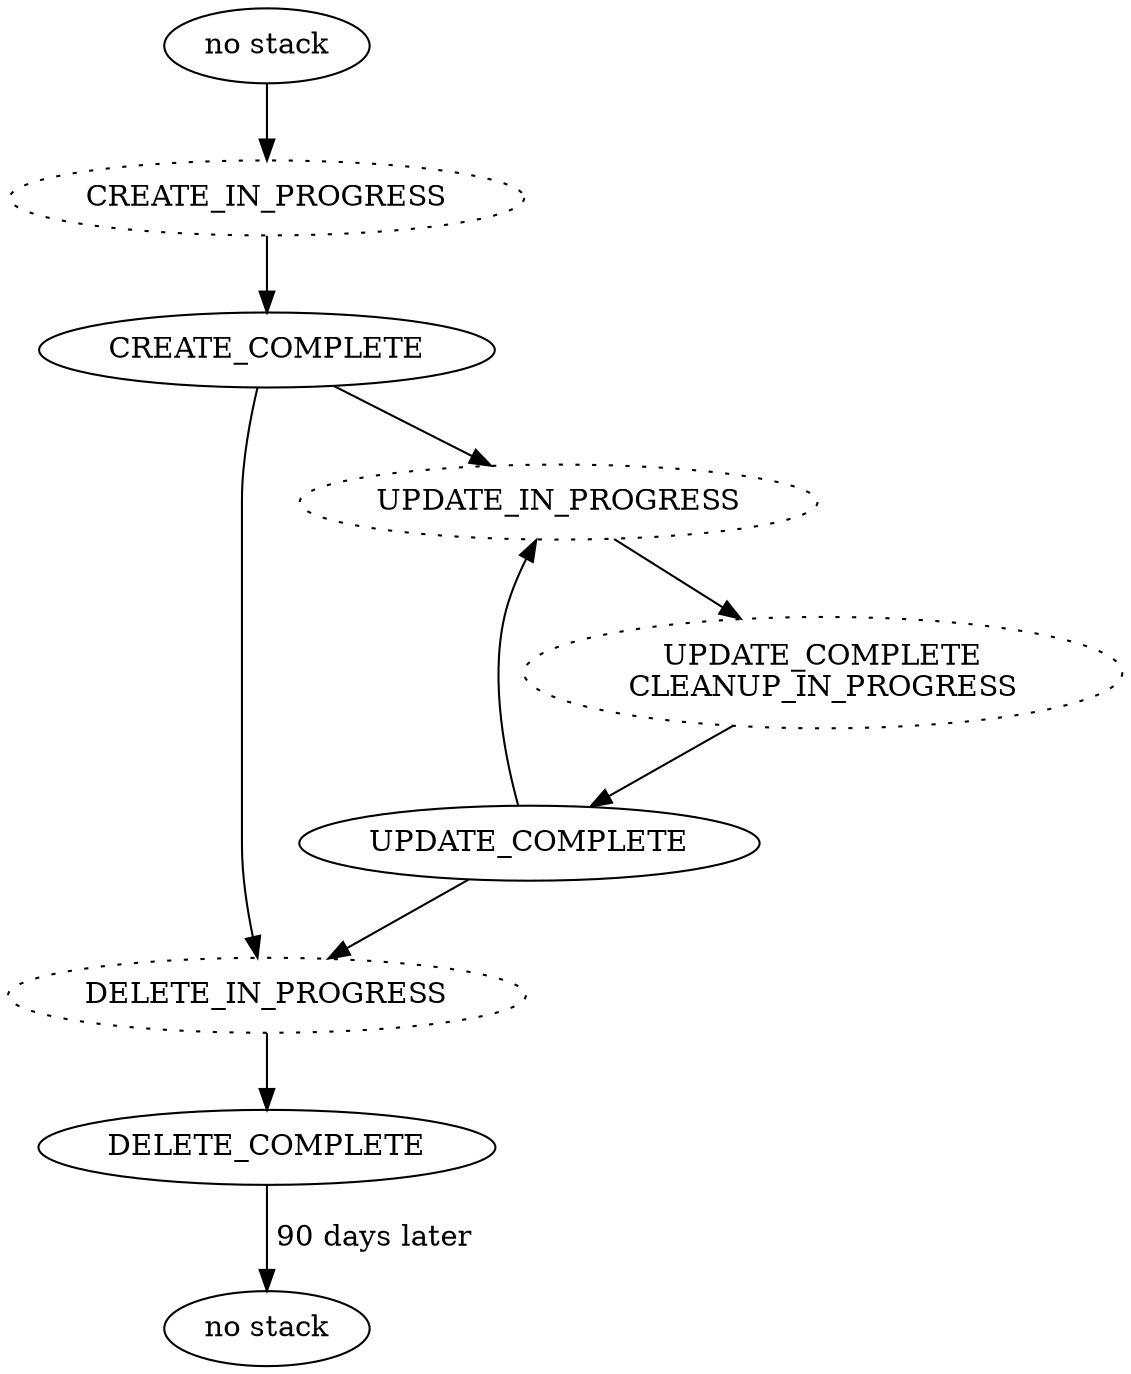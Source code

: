 digraph happy {

  before_existence [ label="no stack" ]
  after_existence [ label="no stack" ]

  CREATE_COMPLETE
  CREATE_IN_PROGRESS [ style=dotted ]
  DELETE_COMPLETE
  DELETE_IN_PROGRESS [ style=dotted ]
  UPDATE_COMPLETE
  UPDATE_COMPLETE_CLEANUP_IN_PROGRESS [ style=dotted label="UPDATE_COMPLETE\nCLEANUP_IN_PROGRESS" ]
  UPDATE_IN_PROGRESS [ style=dotted ]

  before_existence -> CREATE_IN_PROGRESS
  CREATE_IN_PROGRESS -> CREATE_COMPLETE

  CREATE_COMPLETE -> UPDATE_IN_PROGRESS -> UPDATE_COMPLETE_CLEANUP_IN_PROGRESS -> UPDATE_COMPLETE
  UPDATE_COMPLETE -> UPDATE_IN_PROGRESS

  UPDATE_COMPLETE -> DELETE_IN_PROGRESS

  CREATE_COMPLETE -> DELETE_IN_PROGRESS
  DELETE_IN_PROGRESS -> DELETE_COMPLETE
  DELETE_COMPLETE -> after_existence [ label=" 90 days later" ]

}
// # vi: set sw=2 et ai :
